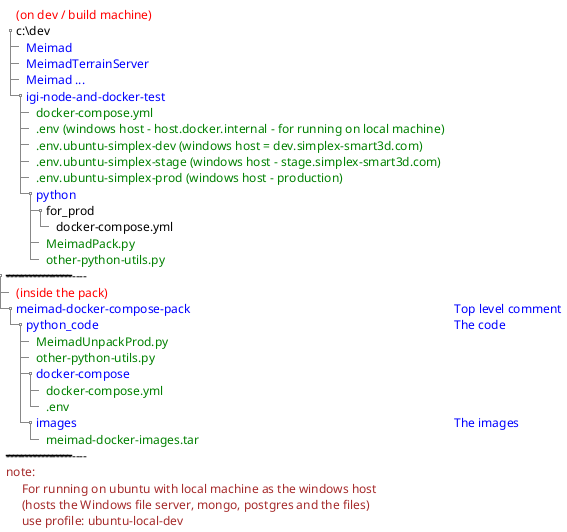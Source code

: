 @startuml

    salt
    {
      {T
         + <color: red>(on dev / build machine)
         + c:\dev
         ++ <color: blue>Meimad
         ++ <color: blue>MeimadTerrainServer
         ++ <color: blue>Meimad ...
         ++ <color: blue>igi-node-and-docker-test
         +++ <color: green>docker-compose.yml
         ' +++ <color: green>.env.ubuntu-local-dev (windows host - local machine)
         +++ <color: green>.env (windows host - host.docker.internal - for running on local machine)
         +++ <color: green>.env.ubuntu-simplex-dev (windows host = dev.simplex-smart3d.com)
         +++ <color: green>.env.ubuntu-simplex-stage (windows host - stage.simplex-smart3d.com)
         +++ <color: green>.env.ubuntu-simplex-prod (windows host - production)

         +++ <color: blue>python
         ++++ for_prod
         +++++ docker-compose.yml
         ++++ <color: green>MeimadPack.py
         ++++ <color: green>other-python-utils.py

         -----------------------------------------------------------------------------------------
         + <color:red>(inside the pack)
         +      <color: blue>meimad-docker-compose-pack                   | <color:blue>Top level comment
         ++     <color: blue>python_code                                 | <color:blue>The code
         +++    <color: green>MeimadUnpackProd.py
         +++    <color: green>other-python-utils.py
         +++    <color: blue>docker-compose

         ++++    <color: green>docker-compose.yml
         ++++   <color:green>.env
         +++    <color: blue>images                               | <color:blue>The images
         ++++   <color:green>meimad-docker-images.tar
         -----------------------------------------------------------------------------------------
         <color: brown>note:
         <color: brown>     For running on ubuntu with local machine as the windows host
         <color: brown>     (hosts the Windows file server, mongo, postgres and the files)
         <color: brown>     use profile: ubuntu-local-dev
'         <color: brown>usage:
'         <color: brown>- cd meimad-docker-compose-pack/python_code
'         <color: brown>- python MeimadUnpack.py

      }
    }
@enduml